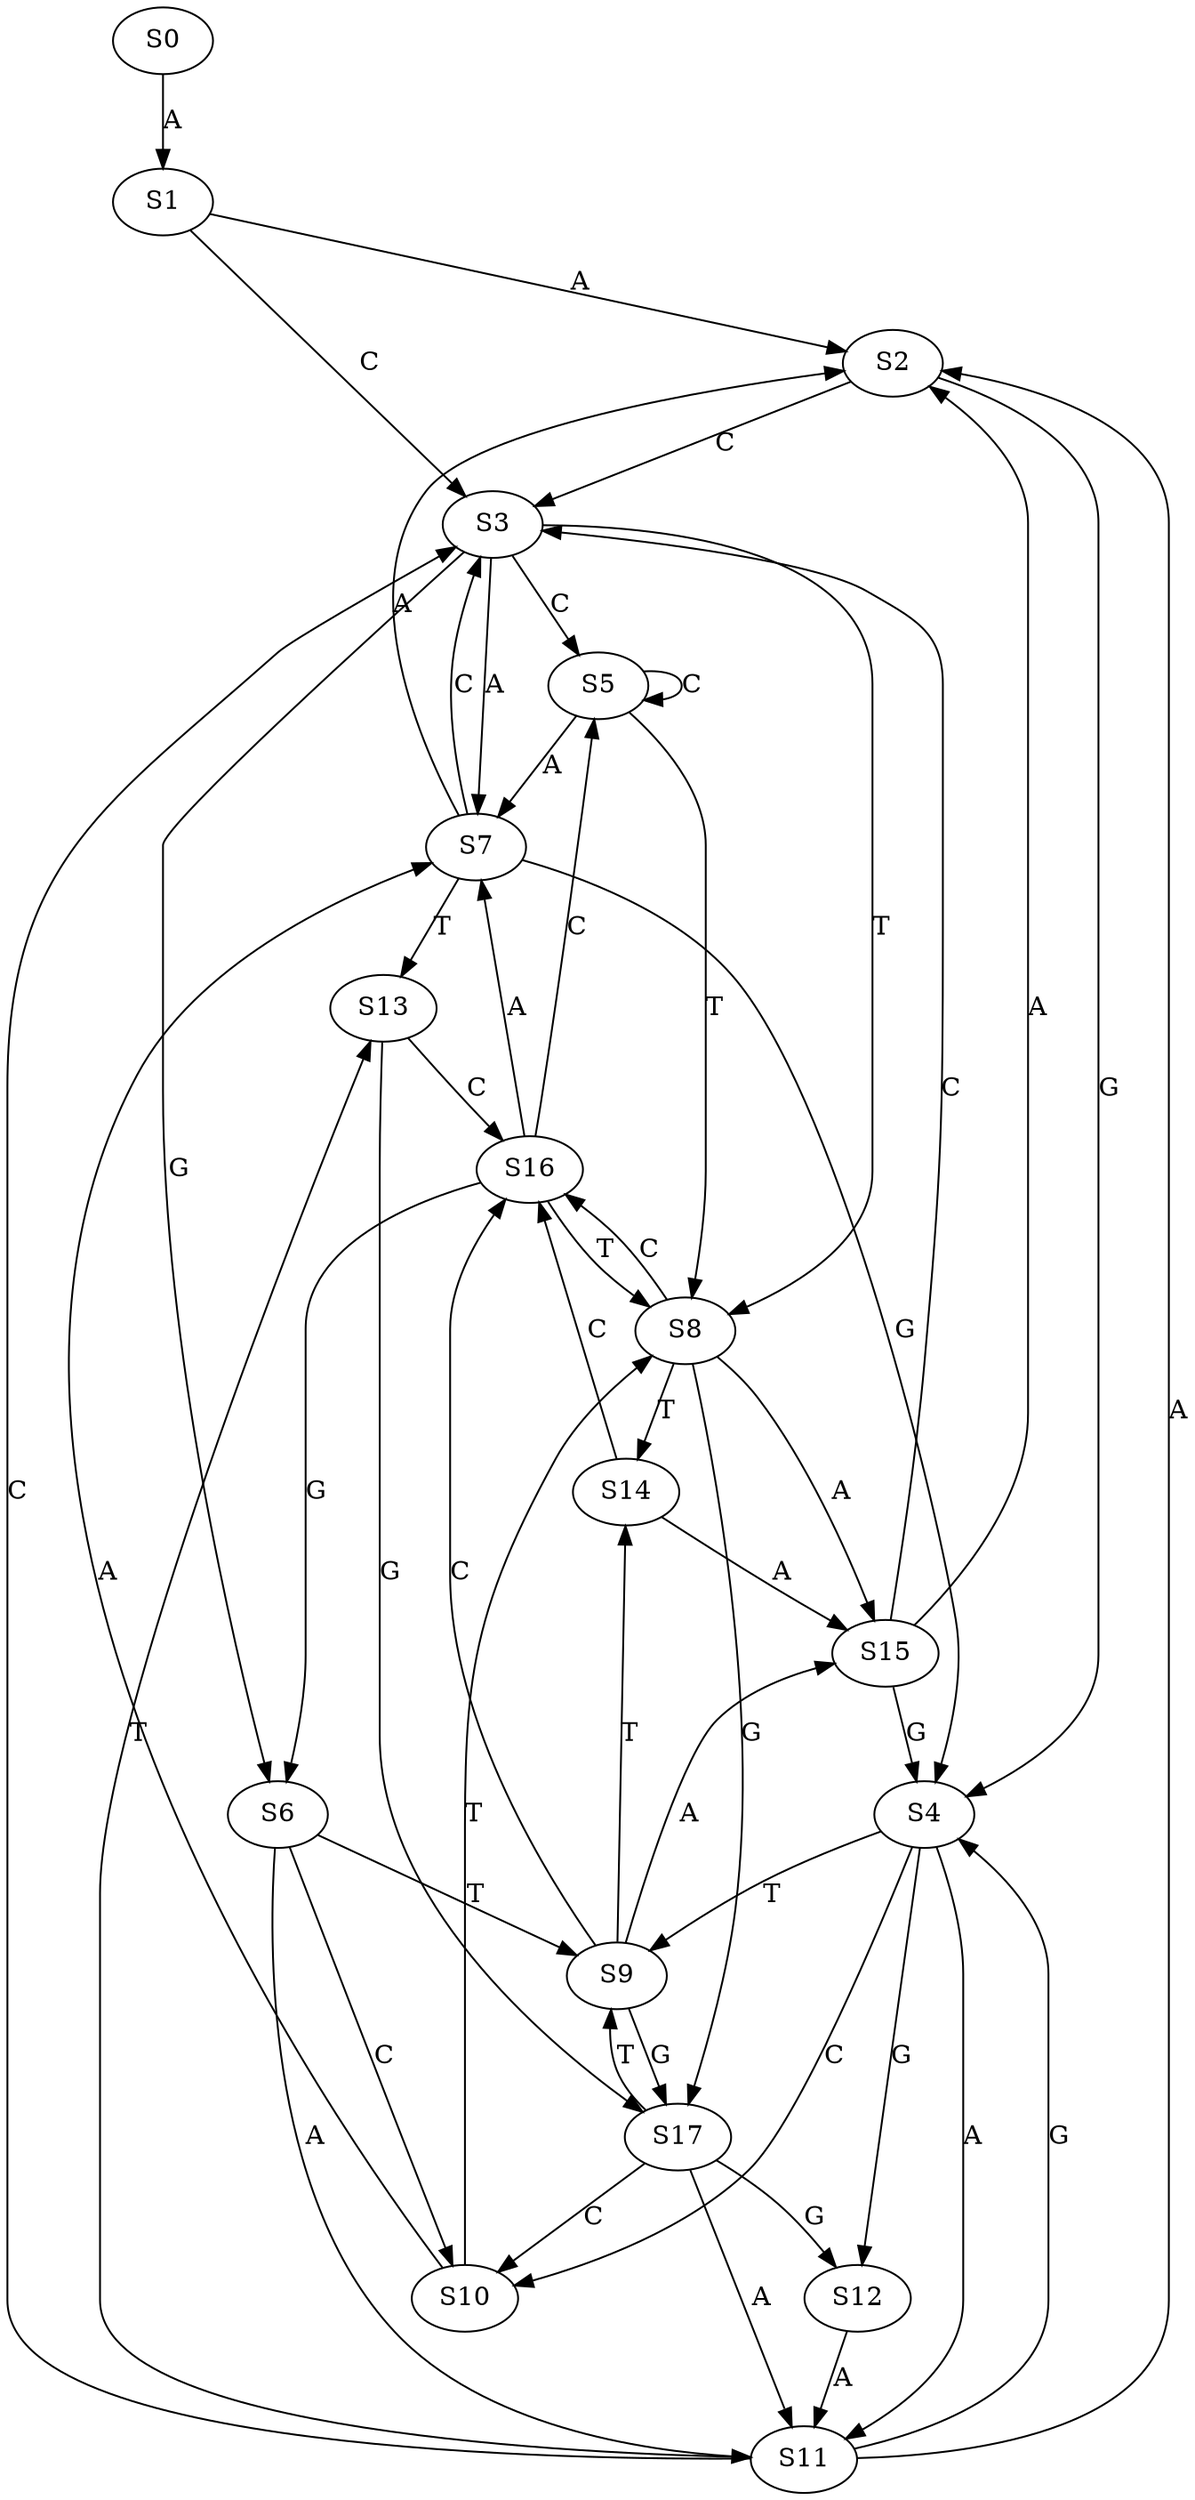 strict digraph  {
	S0 -> S1 [ label = A ];
	S1 -> S2 [ label = A ];
	S1 -> S3 [ label = C ];
	S2 -> S4 [ label = G ];
	S2 -> S3 [ label = C ];
	S3 -> S5 [ label = C ];
	S3 -> S6 [ label = G ];
	S3 -> S7 [ label = A ];
	S3 -> S8 [ label = T ];
	S4 -> S9 [ label = T ];
	S4 -> S10 [ label = C ];
	S4 -> S11 [ label = A ];
	S4 -> S12 [ label = G ];
	S5 -> S7 [ label = A ];
	S5 -> S8 [ label = T ];
	S5 -> S5 [ label = C ];
	S6 -> S11 [ label = A ];
	S6 -> S10 [ label = C ];
	S6 -> S9 [ label = T ];
	S7 -> S4 [ label = G ];
	S7 -> S13 [ label = T ];
	S7 -> S2 [ label = A ];
	S7 -> S3 [ label = C ];
	S8 -> S14 [ label = T ];
	S8 -> S15 [ label = A ];
	S8 -> S16 [ label = C ];
	S8 -> S17 [ label = G ];
	S9 -> S16 [ label = C ];
	S9 -> S14 [ label = T ];
	S9 -> S17 [ label = G ];
	S9 -> S15 [ label = A ];
	S10 -> S7 [ label = A ];
	S10 -> S8 [ label = T ];
	S11 -> S2 [ label = A ];
	S11 -> S3 [ label = C ];
	S11 -> S13 [ label = T ];
	S11 -> S4 [ label = G ];
	S12 -> S11 [ label = A ];
	S13 -> S17 [ label = G ];
	S13 -> S16 [ label = C ];
	S14 -> S15 [ label = A ];
	S14 -> S16 [ label = C ];
	S15 -> S4 [ label = G ];
	S15 -> S3 [ label = C ];
	S15 -> S2 [ label = A ];
	S16 -> S7 [ label = A ];
	S16 -> S5 [ label = C ];
	S16 -> S6 [ label = G ];
	S16 -> S8 [ label = T ];
	S17 -> S10 [ label = C ];
	S17 -> S11 [ label = A ];
	S17 -> S12 [ label = G ];
	S17 -> S9 [ label = T ];
}
